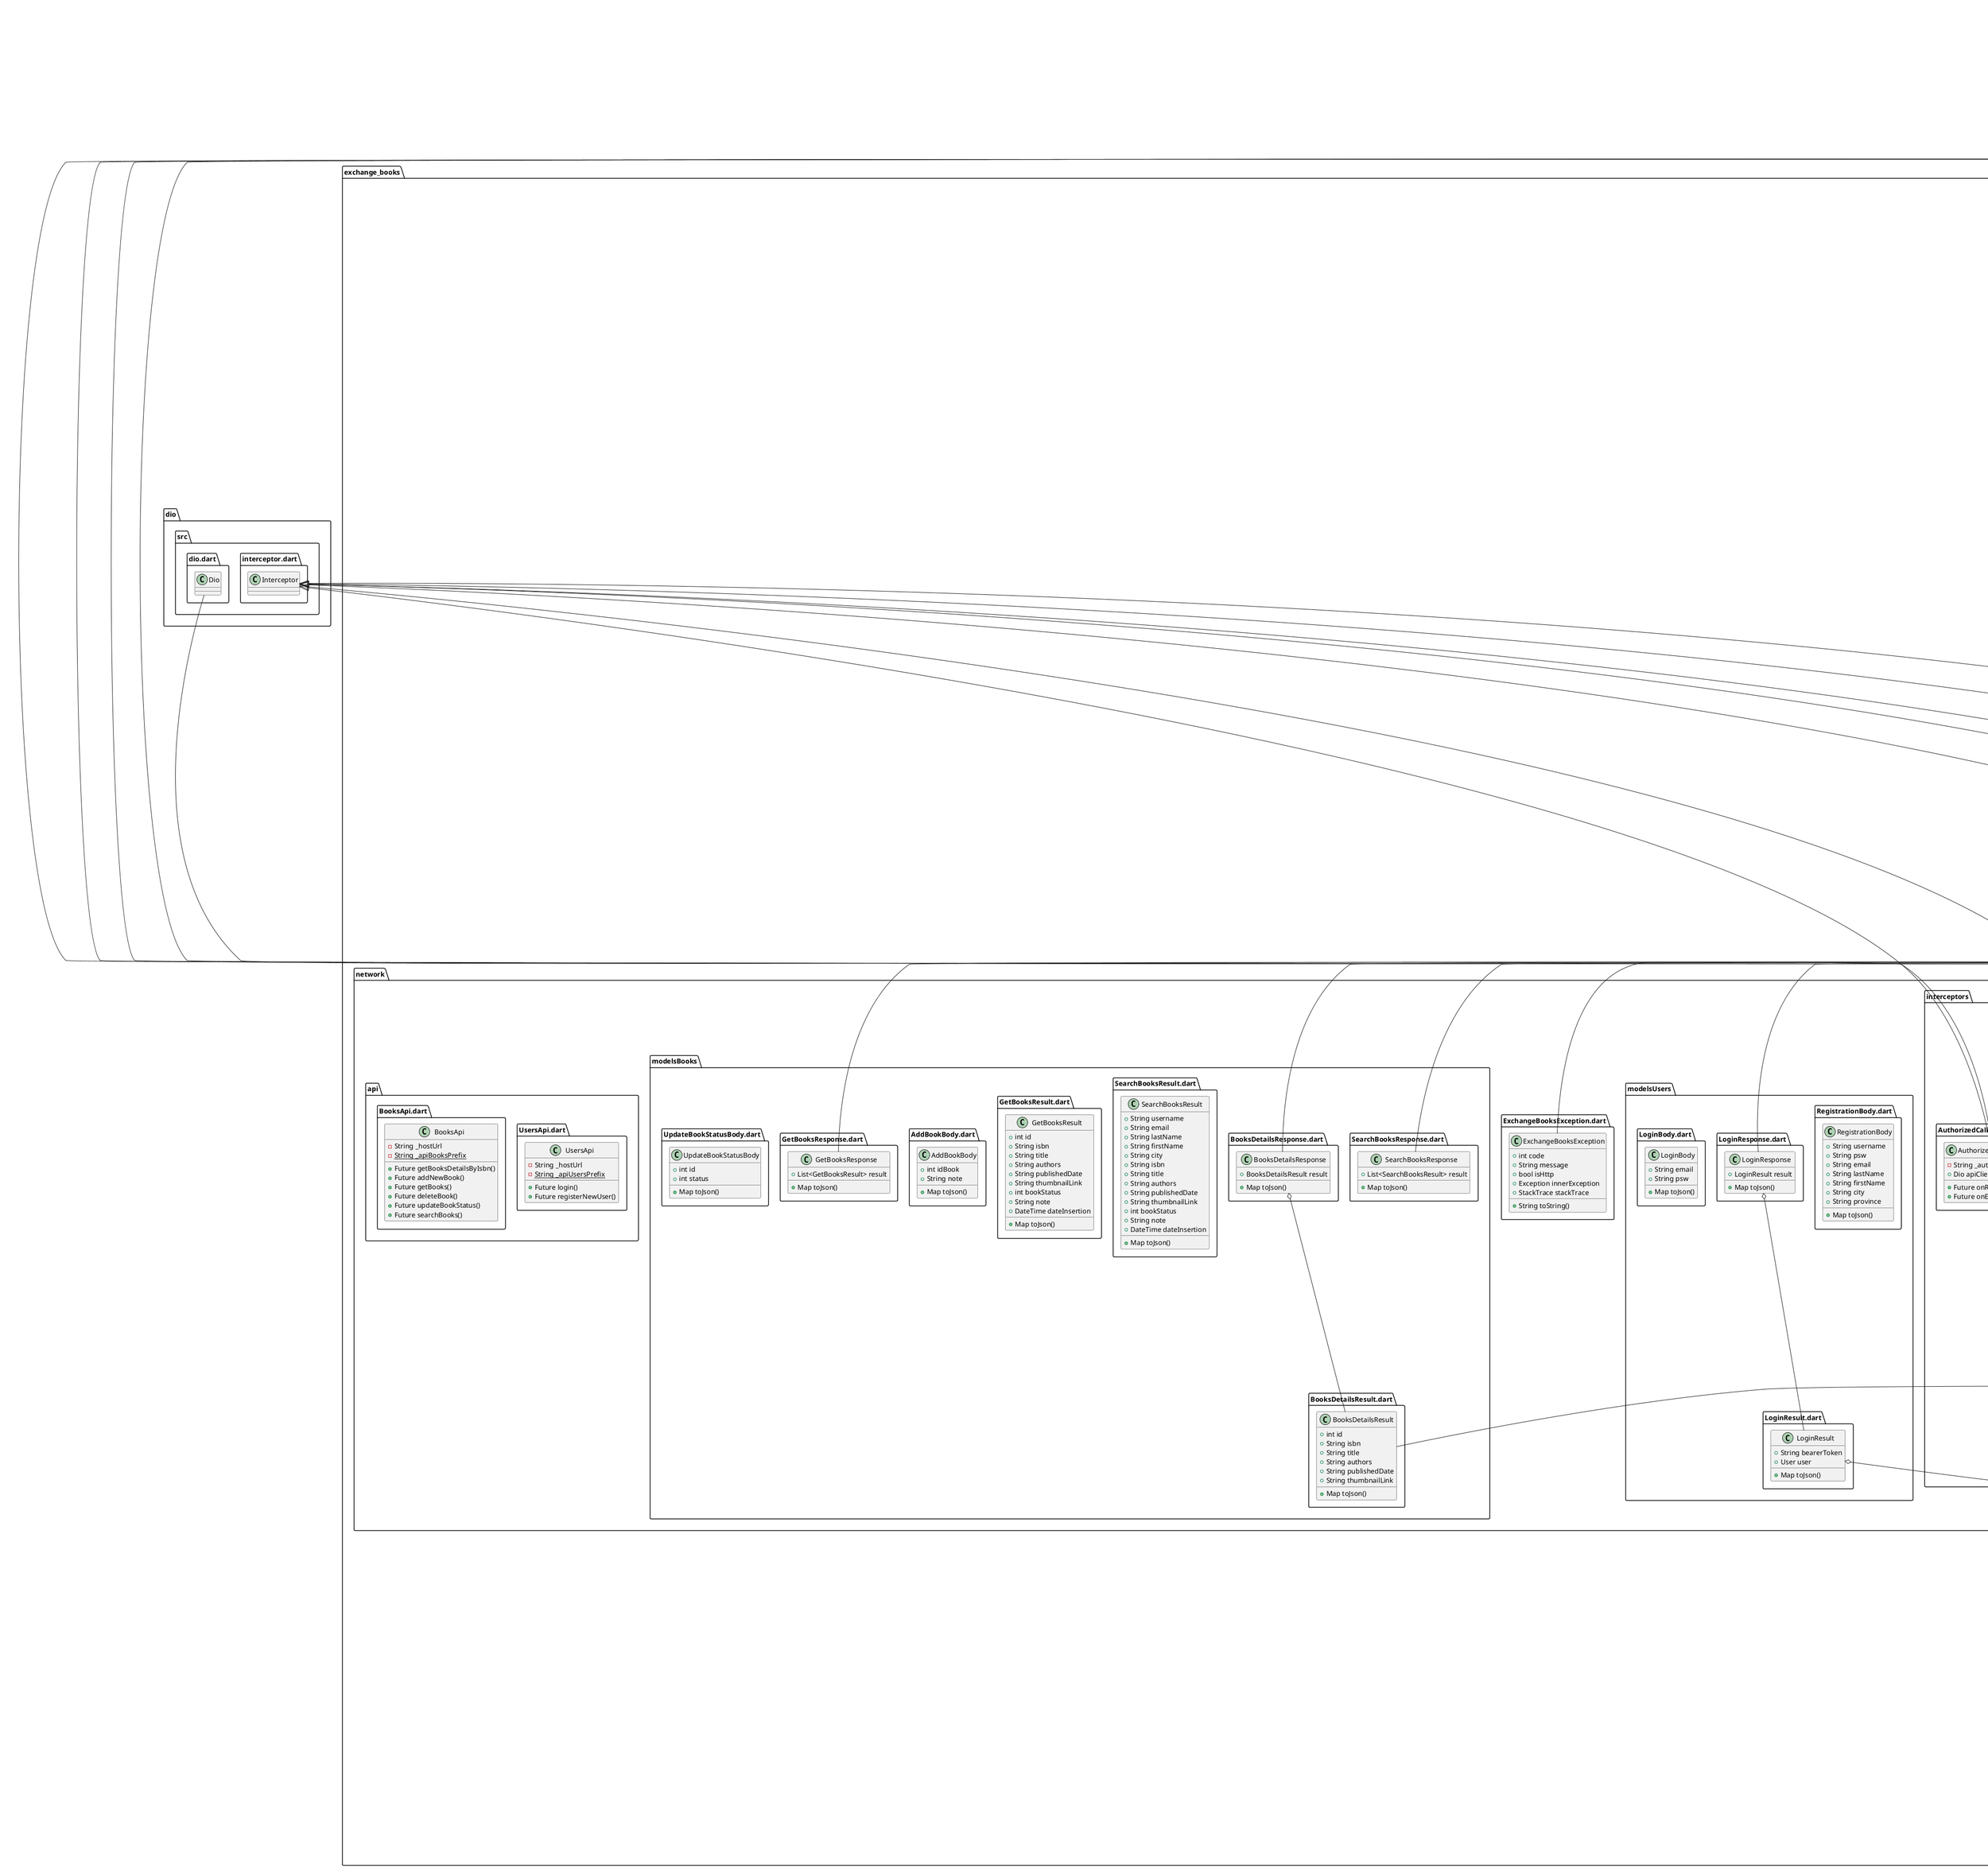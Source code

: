 @startuml
set namespaceSeparator ::

class "exchange_books::data_managers::DataManagerUser.dart::DataManagerUser" {
  +Future login()
  +Future registerNewUser()
  +Future getCurrentUser()
  +Future saveCurrentUser()
  +Future getSavedEmail()
  +Future saveEmail()
  +Future getSavedPassword()
  +Future savePassword()
  +Future getBearerToken()
  +Future saveBearerToken()
  +Future logout()
}

class "exchange_books::data_managers::DataManagerError.dart::DataManagerError" {
  +String errorType
  +String message
  +int status
  +bool isHttp
  {static} +String ERR_CACHE
  {static} +String ERR_CACHE_WRITE
  {static} +String ERR_CACHE_DELETE
}

class "exchange_books::data_managers::DataManagerResponse.dart::DataManagerResponse<T>" {
  +T response
  +DataManagerError error
  +bool hasError()
  +bool hasHttpError()
}

"exchange_books::data_managers::DataManagerResponse.dart::DataManagerResponse<T>" o-- "exchange_books::data_managers::DataManagerError.dart::DataManagerError"

class "exchange_books::data_managers::DataManager.dart::DataManager" {
  -DataManagerUser _managerUser
  -DataManagerBook _managerBook
  +DataManagerUser managerUser
  +DataManagerBook managerBook
}

"exchange_books::data_managers::DataManager.dart::DataManager" o-- "exchange_books::data_managers::DataManagerUser.dart::DataManagerUser"
"exchange_books::data_managers::DataManager.dart::DataManager" o-- "exchange_books::data_managers::DataManagerBook.dart::DataManagerBook"

class "exchange_books::data_managers::DataManagerBook.dart::DataManagerBook" {
  +Future getBooksDetailsByIsbn()
  +Future addNewBook()
  +Future getBooks()
  +Future deleteBook()
  +Future updateBookStatus()
  +Future searchBooks()
}

class "exchange_books::network::interceptors::AddBodyInterceptor.dart::AddBodyInterceptor" {
  -dynamic _body
  +Future onRequest()
}

"dio::src::interceptor.dart::Interceptor" <|-- "exchange_books::network::interceptors::AddBodyInterceptor.dart::AddBodyInterceptor"

class "exchange_books::network::interceptors::UnauthorizedCallsInterceptor.dart::UnauthorizedCallsInterceptor" {
  -String _clientId
  -String _clientSecret
  +Future onRequest()
  +String buildBasicAuth()
}

"dio::src::interceptor.dart::Interceptor" <|-- "exchange_books::network::interceptors::UnauthorizedCallsInterceptor.dart::UnauthorizedCallsInterceptor"

class "exchange_books::network::interceptors::AddQueryParamsInterceptor.dart::AddQueryParamsInterceptor" {
  -Map<String, dynamic> _myParams
  +Future onRequest()
}

"dio::src::interceptor.dart::Interceptor" <|-- "exchange_books::network::interceptors::AddQueryParamsInterceptor.dart::AddQueryParamsInterceptor"

class "exchange_books::network::interceptors::BaseOptionsInterceptor.dart::BaseOptionsInterceptor" {
  -String _baseUrl
  +Future onRequest()
}

"dio::src::interceptor.dart::Interceptor" <|-- "exchange_books::network::interceptors::BaseOptionsInterceptor.dart::BaseOptionsInterceptor"

class "exchange_books::network::interceptors::LoggerInterceptor.dart::LoggerInterceptor" {
  +bool request
  +bool requestHeader
  +bool requestBody
  +bool responseBody
  +bool responseHeader
  +bool error
  {static} +int initialTab
  {static} +String tabStep
  +bool compact
  +int maxWidth
  +void Function(Object) logPrint
  +Future onRequest()
  +Future onError()
  +Future onResponse()
  -void _printBoxed()
  -void _printResponse()
  -void _printResponseHeader()
  -void _printRequestHeader()
  -void _printLine()
  -void _printKV()
  -void _printBlock()
  -String _indent()
  -void _printPrettyMap()
  -void _printList()
  -bool _canFlattenMap()
  -bool _canFlattenList()
  -void _printMapAsTable()
  {static} +void debug()
}

"exchange_books::network::interceptors::LoggerInterceptor.dart::LoggerInterceptor" o-- "exchange_books::network::interceptors::LoggerInterceptor.dart::void Function(Object)"
"dio::src::interceptor.dart::Interceptor" <|-- "exchange_books::network::interceptors::LoggerInterceptor.dart::LoggerInterceptor"

class "exchange_books::network::interceptors::InterceptorFactory.dart::InterceptorFactory" {
  {static} +Interceptor createLoggerInterceptor()
  {static} +Interceptor createAuthorizedCallsInterceptor()
  {static} +Interceptor createUnautorizedCallsInterceptor()
  {static} +Interceptor createAddHeadersInterceptors()
  {static} +Interceptor createAddBodyInterceptors()
  {static} +Interceptor createAddQueryParamsInterceptors()
}

class "exchange_books::network::interceptors::InterceptorSetter.dart::InterceptorSetter" {
  {static} +void setInterceptors()
}

class "exchange_books::network::interceptors::AddHeadersInterceptor.dart::AddHeadersInterceptor" {
  -Map<String, dynamic> _myHeaders
  +Future onRequest()
}

"dio::src::interceptor.dart::Interceptor" <|-- "exchange_books::network::interceptors::AddHeadersInterceptor.dart::AddHeadersInterceptor"

class "exchange_books::network::interceptors::AuthorizedCallsInterceptor.dart::AuthorizedCallsInterceptor" {
  -String _authorization
  +Dio apiClient
  +Future onRequest()
  +Future onError()
}

"exchange_books::network::interceptors::AuthorizedCallsInterceptor.dart::AuthorizedCallsInterceptor" o-- "dio::src::dio.dart::Dio"
"dio::src::interceptor.dart::Interceptor" <|-- "exchange_books::network::interceptors::AuthorizedCallsInterceptor.dart::AuthorizedCallsInterceptor"

class "exchange_books::network::modelsUsers::RegistrationBody.dart::RegistrationBody" {
  +String username
  +String psw
  +String email
  +String lastName
  +String firstName
  +String city
  +String province
  +Map toJson()
}

class "exchange_books::network::modelsUsers::LoginResponse.dart::LoginResponse" {
  +LoginResult result
  +Map toJson()
}

"exchange_books::network::modelsUsers::LoginResponse.dart::LoginResponse" o-- "exchange_books::network::modelsUsers::LoginResult.dart::LoginResult"
"exchange_books::base::BaseResponse.dart::BaseResponse" <|-- "exchange_books::network::modelsUsers::LoginResponse.dart::LoginResponse"

class "exchange_books::network::modelsUsers::LoginBody.dart::LoginBody" {
  +String email
  +String psw
  +Map toJson()
}

class "exchange_books::network::modelsUsers::LoginResult.dart::LoginResult" {
  +String bearerToken
  +User user
  +Map toJson()
}

"exchange_books::network::modelsUsers::LoginResult.dart::LoginResult" o-- "exchange_books::models::User.dart::User"

class "exchange_books::network::ExchangeBooksException.dart::ExchangeBooksException" {
  +int code
  +String message
  +bool isHttp
  +Exception innerException
  +StackTrace stackTrace
  +String toString()
}

"dart::core::Exception" <|-- "exchange_books::network::ExchangeBooksException.dart::ExchangeBooksException"

class "exchange_books::network::modelsBooks::SearchBooksResponse.dart::SearchBooksResponse" {
  +List<SearchBooksResult> result
  +Map toJson()
}

"exchange_books::base::BaseResponse.dart::BaseResponse" <|-- "exchange_books::network::modelsBooks::SearchBooksResponse.dart::SearchBooksResponse"

class "exchange_books::network::modelsBooks::BooksDetailsResponse.dart::BooksDetailsResponse" {
  +BooksDetailsResult result
  +Map toJson()
}

"exchange_books::network::modelsBooks::BooksDetailsResponse.dart::BooksDetailsResponse" o-- "exchange_books::network::modelsBooks::BooksDetailsResult.dart::BooksDetailsResult"
"exchange_books::base::BaseResponse.dart::BaseResponse" <|-- "exchange_books::network::modelsBooks::BooksDetailsResponse.dart::BooksDetailsResponse"

class "exchange_books::network::modelsBooks::SearchBooksResult.dart::SearchBooksResult" {
  +String username
  +String email
  +String lastName
  +String firstName
  +String city
  +String isbn
  +String title
  +String authors
  +String publishedDate
  +String thumbnailLink
  +int bookStatus
  +String note
  +DateTime dateInsertion
  +Map toJson()
}

class "exchange_books::network::modelsBooks::BooksDetailsResult.dart::BooksDetailsResult" {
  +int id
  +String isbn
  +String title
  +String authors
  +String publishedDate
  +String thumbnailLink
  +Map toJson()
}

class "exchange_books::network::modelsBooks::GetBooksResult.dart::GetBooksResult" {
  +int id
  +String isbn
  +String title
  +String authors
  +String publishedDate
  +String thumbnailLink
  +int bookStatus
  +String note
  +DateTime dateInsertion
  +Map toJson()
}

class "exchange_books::network::modelsBooks::AddBookBody.dart::AddBookBody" {
  +int idBook
  +String note
  +Map toJson()
}

class "exchange_books::network::modelsBooks::GetBooksResponse.dart::GetBooksResponse" {
  +List<GetBooksResult> result
  +Map toJson()
}

"exchange_books::base::BaseResponse.dart::BaseResponse" <|-- "exchange_books::network::modelsBooks::GetBooksResponse.dart::GetBooksResponse"

class "exchange_books::network::modelsBooks::UpdateBookStatusBody.dart::UpdateBookStatusBody" {
  +int id
  +int status
  +Map toJson()
}

class "exchange_books::network::api::UsersApi.dart::UsersApi" {
  -String _hostUrl
  {static} -String _apiUsersPrefix
  +Future login()
  +Future registerNewUser()
}

class "exchange_books::network::api::BooksApi.dart::BooksApi" {
  -String _hostUrl
  {static} -String _apiBooksPrefix
  +Future getBooksDetailsByIsbn()
  +Future addNewBook()
  +Future getBooks()
  +Future deleteBook()
  +Future updateBookStatus()
  +Future searchBooks()
}

class "exchange_books::values::AppStyles.dart::AppStyles" {
  {static} +TextStyle greyTextStyle
  {static} +TextStyle blackTextStyle
  {static} +TextStyle errorTextStyle
}

"exchange_books::values::AppStyles.dart::AppStyles" o-- "flutter::src::painting::text_style.dart::TextStyle"

class "exchange_books::values::HttpConstants.dart::HttpConstants" {
  {static} +String headerUserAgent
  {static} +String headerUserAgentValue
  {static} +String headerAccept
  {static} +String headerAcceptValue
  {static} +String authorizationHeader
  {static} +String basic
  {static} +String bearer
  {static} +int defaultExceptionErrorCode
}

class "exchange_books::values::StorageKeys.dart::StorageKeys" {
  {static} +String EMAIL
  {static} +String PASSWORD
  {static} +String BEARER_TOKEN
  {static} +String USER
}

class "exchange_books::values::AppValidators.dart::AppValidators" {
  {static} +RegExp emailValidator
  {static} +RegExp pswValidator
  {static} +RegExp isbnValidator
}

class "exchange_books::values::AppColors.dart::AppColors" {
  {static} +Color appBlue
  {static} +Color primaryText
}

"exchange_books::values::AppColors.dart::AppColors" o-- "dart::ui::Color"

class "exchange_books::values::Strings.dart::Strings" {
  {static} +String ok
  {static} +String noConnectivityTitle
  {static} +String noConnectivityMessage
  {static} +String genericHttpErrorTitle
  {static} +String genericHttpErrorMessage
  {static} +String initialsSPC
  {static} +String email
  {static} +String password
  {static} +String login
  {static} +String rememberMe
  {static} +String singIn
  {static} +String register
  {static} +String registrationTitle
  {static} +String invalidCredentials
  {static} +String insertCorrectCredentials
  {static} +String insertValidEmail
  {static} +String error
  {static} +String genericErrorMessage
  {static} +String firstName
  {static} +String lastName
  {static} +String repeatPassword
  {static} +String errorRepeatPassword
  {static} +String suggestionPassword
  {static} +String insertValidPassword
  {static} +String username
  {static} +String usernameError
  {static} +String city
  {static} +String province
  {static} +String registrationCompleted
  {static} +String operationCompleted
  {static} +String search
  {static} +String noResults
  {static} +String available
  {static} +String inTalks
  {static} +String notAvaliable
  {static} +String booksInNearby
  {static} +String createdBy
  {static} +String isbn
  {static} +String authors
  {static} +String publishedYear
  {static} +String notes
  {static} +String yourNotes
  {static} +String status
  {static} +String owner
  {static} +String nameAndSurname
  {static} +String whereLives
  {static} +String whereYouLive
  {static} +String whenInserted
  {static} +String atTime
  {static} +String contact
  {static} +String searchYourCity
  {static} +String addNewBook
  {static} +String suggestionIsbn
  {static} +String errorIsbnText
  {static} +String errorHttpIsbnText
  {static} +String errorNotesText
  {static} +String back
  {static} +String infoAboutBook
  {static} +String title
  {static} +String insertNotes
  {static} +String add
  {static} +String logout
  {static} +String hi
  {static} +String yourData
  {static} +String yourBooks
  {static} +String noBooksYet
  {static} +String inserted
  {static} +String whenYouInserted
  {static} +String editStatus
  {static} +String deleteInsertion
  {static} +String selectNewStatus
  {static} +String doYouReallyWantToDelete
  {static} +String no
  {static} +String yes
}

class "exchange_books::models::User.dart::User" {
  +String username
  +String email
  +String lastName
  +String firstName
  +String city
  +String province
  +Map toJson()
}

class "exchange_books::models::AppAlertModel.dart::AlertType" {
  +int index
  {static} +List<AlertType> values
  {static} +AlertType error
  {static} +AlertType info
}

"exchange_books::models::AppAlertModel.dart::AlertType" o-- "exchange_books::models::AppAlertModel.dart::AlertType"

class "exchange_books::models::AppAlertModel.dart::AppAlertModel" {
  +dynamic title
  +dynamic message
  +AlertType type
  +void Function() onClose
}

"exchange_books::models::AppAlertModel.dart::AppAlertModel" o-- "exchange_books::models::AppAlertModel.dart::AlertType"
"exchange_books::models::AppAlertModel.dart::AppAlertModel" o-- "dart::ui::void Function()"

class "exchange_books::models::DetailsBookScreenModel.dart::DetailsBookScreenModel" {
  +bool isOwned
  +String imageLink
  +String title
  +String authors
  +String publishedDate
  +String city
  +int bookStatus
  +String isbn
  +String note
  +DateTime dateInsertion
  +String username
  +String email
  +String lastName
  +String firstName
  +int id
}

class "exchange_books::ExchangeBooksApp.dart::ExchangeBooksApp" {
  +Widget build()
}

"flutter::src::widgets::framework.dart::StatelessWidget" <|-- "exchange_books::ExchangeBooksApp.dart::ExchangeBooksApp"

class "exchange_books::pages::home::HomeScreen.dart::HomeScreen" {
  +_HomeScreenState createState()
}

"flutter::src::widgets::framework.dart::StatefulWidget" <|-- "exchange_books::pages::home::HomeScreen.dart::HomeScreen"

class "exchange_books::pages::home::HomeScreen.dart::_HomeScreenState" {
  +HomeViewModel viewModel
  +void initState()
  +Widget build()
  -Widget _buildBooksList()
}

"exchange_books::pages::home::HomeScreen.dart::_HomeScreenState" o-- "exchange_books::pages::home::HomeViewModel.dart::HomeViewModel"
"flutter::src::widgets::framework.dart::State<T>" <|-- "exchange_books::pages::home::HomeScreen.dart::_HomeScreenState"
"flutter::src::widgets::binding.dart::WidgetsBindingObserver" <|-- "exchange_books::pages::home::HomeScreen.dart::_HomeScreenState"

class "exchange_books::pages::home::HomeViewModel.dart::HomeViewModel" {
  +dynamic name
  +dynamic province
  +dynamic filter
  +List<SearchBooksResult> books
  +List<SearchBooksResult> filteredBooks
  +dynamic version
  +TextEditingController searchController
  +Future init()
  +void onChangeFilter()
  -void _filterBooks()
  +Future getVersion()
  +void onClickBook()
  +void onPressAdd()
  +void onPressUser()
}

"exchange_books::pages::home::HomeViewModel.dart::HomeViewModel" o-- "flutter::src::widgets::editable_text.dart::TextEditingController"
"exchange_books::base::BaseViewModel.dart::BaseViewModel" <|-- "exchange_books::pages::home::HomeViewModel.dart::HomeViewModel"

class "exchange_books::pages::registration::RegistrationScreen.dart::RegistrationScreen" {
  +_RegistrationScreenState createState()
}

"flutter::src::widgets::framework.dart::StatefulWidget" <|-- "exchange_books::pages::registration::RegistrationScreen.dart::RegistrationScreen"

class "exchange_books::pages::registration::RegistrationScreen.dart::_RegistrationScreenState" {
  +RegistrationViewModel viewModel
  -FocusScopeNode _node
  -GlobalKey<FormState> _registrationKey
  +void initState()
  +void dispose()
  +Widget build()
}

"exchange_books::pages::registration::RegistrationScreen.dart::_RegistrationScreenState" o-- "exchange_books::pages::registration::RegistrationViewModel.dart::RegistrationViewModel"
"exchange_books::pages::registration::RegistrationScreen.dart::_RegistrationScreenState" o-- "flutter::src::widgets::focus_manager.dart::FocusScopeNode"
"exchange_books::pages::registration::RegistrationScreen.dart::_RegistrationScreenState" o-- "flutter::src::widgets::framework.dart::GlobalKey<FormState>"
"flutter::src::widgets::framework.dart::State<T>" <|-- "exchange_books::pages::registration::RegistrationScreen.dart::_RegistrationScreenState"
"flutter::src::widgets::binding.dart::WidgetsBindingObserver" <|-- "exchange_books::pages::registration::RegistrationScreen.dart::_RegistrationScreenState"

class "exchange_books::pages::registration::RegistrationViewModel.dart::RegistrationViewModel" {
  +dynamic username
  +dynamic email
  +dynamic psw
  +dynamic repeatPsw
  +dynamic lastName
  +dynamic firstName
  +dynamic city
  +dynamic province
  +bool obscurePassword
  +bool obscureRepeatPassword
  +bool autovalidate
  +TextEditingController firstNameController
  +TextEditingController lastNameController
  +TextEditingController usernameController
  +TextEditingController emailController
  +TextEditingController pswController
  +TextEditingController repeatPswController
  +TextEditingController capController
  +TextEditingController cityController
  +TextEditingController provinceController
  +bool enableRegisterButton
  +void init()
  +void onChangeFirstName()
  +void onChangeLastName()
  +void onChangeUsername()
  +void onChangeEmail()
  +void onChangePsw()
  +void onChangeRepeatPsw()
  +void toggleObscurePassword()
  +void toggleObscureRepeatPassword()
  +dynamic validateEmail()
  +dynamic validatePsw()
  +dynamic validateRepeatPsw()
  +dynamic validateUsername()
  +void onClickRegister()
  +dynamic showPlaces()
}

"exchange_books::pages::registration::RegistrationViewModel.dart::RegistrationViewModel" o-- "flutter::src::widgets::editable_text.dart::TextEditingController"
"exchange_books::base::BaseViewModel.dart::BaseViewModel" <|-- "exchange_books::pages::registration::RegistrationViewModel.dart::RegistrationViewModel"

class "exchange_books::pages::splash::SplashViewModel.dart::SplashViewModel" {
  +void init()
}

"exchange_books::base::BaseViewModel.dart::BaseViewModel" <|-- "exchange_books::pages::splash::SplashViewModel.dart::SplashViewModel"

class "exchange_books::pages::splash::SplashScreen.dart::SplashScreen" {
  +_SplashScreenState createState()
}

"flutter::src::widgets::framework.dart::StatefulWidget" <|-- "exchange_books::pages::splash::SplashScreen.dart::SplashScreen"

class "exchange_books::pages::splash::SplashScreen.dart::_SplashScreenState" {
  +SplashViewModel viewModel
  +void initState()
  +Widget build()
}

"exchange_books::pages::splash::SplashScreen.dart::_SplashScreenState" o-- "exchange_books::pages::splash::SplashViewModel.dart::SplashViewModel"
"flutter::src::widgets::framework.dart::State<T>" <|-- "exchange_books::pages::splash::SplashScreen.dart::_SplashScreenState"
"flutter::src::widgets::binding.dart::WidgetsBindingObserver" <|-- "exchange_books::pages::splash::SplashScreen.dart::_SplashScreenState"

class "exchange_books::pages::user::UserScreen.dart::UserScreen" {
  +_UserScreenState createState()
}

"flutter::src::widgets::framework.dart::StatefulWidget" <|-- "exchange_books::pages::user::UserScreen.dart::UserScreen"

class "exchange_books::pages::user::UserScreen.dart::_UserScreenState" {
  +UserViewModel viewModel
  +void initState()
  +Widget build()
  -Widget _getWelcomeText()
  -Widget _getDataCard()
  -Widget _getMyBooksTitle()
  -Widget _buildBooksList()
}

"exchange_books::pages::user::UserScreen.dart::_UserScreenState" o-- "exchange_books::pages::user::UserViewModel.dart::UserViewModel"
"flutter::src::widgets::framework.dart::State<T>" <|-- "exchange_books::pages::user::UserScreen.dart::_UserScreenState"
"flutter::src::widgets::binding.dart::WidgetsBindingObserver" <|-- "exchange_books::pages::user::UserScreen.dart::_UserScreenState"

class "exchange_books::pages::user::UserViewModel.dart::UserViewModel" {
  +User user
  +List<GetBooksResult> myBooks
  +Future init()
  +void onPressLogout()
  +void onClickBook()
}

"exchange_books::pages::user::UserViewModel.dart::UserViewModel" o-- "exchange_books::models::User.dart::User"
"exchange_books::base::BaseViewModel.dart::BaseViewModel" <|-- "exchange_books::pages::user::UserViewModel.dart::UserViewModel"

class "exchange_books::pages::details_book::DetailsBookViewModel.dart::DetailsBookViewModel" {
  +DetailsBookScreenModel model
  +List<Widget> bookStatuses
  +void init()
  +void onEditClicked()
  +void onDeleteClicked()
  +void contactUser()
  -Widget _createWidgetByStatusId()
  +void setBookStatus()
  +void deleteBook()
}

"exchange_books::pages::details_book::DetailsBookViewModel.dart::DetailsBookViewModel" o-- "exchange_books::models::DetailsBookScreenModel.dart::DetailsBookScreenModel"
"exchange_books::base::BaseViewModel.dart::BaseViewModel" <|-- "exchange_books::pages::details_book::DetailsBookViewModel.dart::DetailsBookViewModel"

class "exchange_books::pages::details_book::DetailsBookScreen.dart::DetailsBookScreen" {
  +_DetailsBookScreenState createState()
}

"flutter::src::widgets::framework.dart::StatefulWidget" <|-- "exchange_books::pages::details_book::DetailsBookScreen.dart::DetailsBookScreen"

class "exchange_books::pages::details_book::DetailsBookScreen.dart::_DetailsBookScreenState" {
  +DetailsBookViewModel viewModel
  +void initState()
  +Widget build()
  -Widget _createAvaliabilityIndicator()
}

"exchange_books::pages::details_book::DetailsBookScreen.dart::_DetailsBookScreenState" o-- "exchange_books::pages::details_book::DetailsBookViewModel.dart::DetailsBookViewModel"
"flutter::src::widgets::framework.dart::State<T>" <|-- "exchange_books::pages::details_book::DetailsBookScreen.dart::_DetailsBookScreenState"
"flutter::src::widgets::binding.dart::WidgetsBindingObserver" <|-- "exchange_books::pages::details_book::DetailsBookScreen.dart::_DetailsBookScreenState"

class "exchange_books::pages::login::LoginViewModel.dart::LoginViewModel" {
  +dynamic email
  +dynamic psw
  +bool rememberMe
  +bool obscurePassword
  +bool autovalidate
  +TextEditingController pswController
  +TextEditingController emailController
  +bool enableLogin
  +void init()
  +void onClickSignIn()
  +void onChangeEmail()
  +void onChangePassword()
  +void onChangeRememberMe()
  +dynamic validateEmail()
  +void toggleObscurePassword()
  +void goToRegister()
}

"exchange_books::pages::login::LoginViewModel.dart::LoginViewModel" o-- "flutter::src::widgets::editable_text.dart::TextEditingController"
"exchange_books::base::BaseViewModel.dart::BaseViewModel" <|-- "exchange_books::pages::login::LoginViewModel.dart::LoginViewModel"

class "exchange_books::pages::login::LoginScreen.dart::LoginScreen" {
  +_LoginScreenState createState()
}

"flutter::src::widgets::framework.dart::StatefulWidget" <|-- "exchange_books::pages::login::LoginScreen.dart::LoginScreen"

class "exchange_books::pages::login::LoginScreen.dart::_LoginScreenState" {
  +LoginViewModel viewModel
  -FocusScopeNode _node
  -GlobalKey<FormState> _loginKey
  +void initState()
  +void dispose()
  +Widget build()
}

"exchange_books::pages::login::LoginScreen.dart::_LoginScreenState" o-- "exchange_books::pages::login::LoginViewModel.dart::LoginViewModel"
"exchange_books::pages::login::LoginScreen.dart::_LoginScreenState" o-- "flutter::src::widgets::focus_manager.dart::FocusScopeNode"
"exchange_books::pages::login::LoginScreen.dart::_LoginScreenState" o-- "flutter::src::widgets::framework.dart::GlobalKey<FormState>"
"flutter::src::widgets::framework.dart::State<T>" <|-- "exchange_books::pages::login::LoginScreen.dart::_LoginScreenState"
"flutter::src::widgets::binding.dart::WidgetsBindingObserver" <|-- "exchange_books::pages::login::LoginScreen.dart::_LoginScreenState"

class "exchange_books::pages::add_book::AddBookScreen.dart::AddBookScreen" {
  +_AddBookScreenState createState()
}

"flutter::src::widgets::framework.dart::StatefulWidget" <|-- "exchange_books::pages::add_book::AddBookScreen.dart::AddBookScreen"

class "exchange_books::pages::add_book::AddBookScreen.dart::_AddBookScreenState" {
  +AddBookViewModel viewModel
  +void initState()
  +Widget build()
  -Widget _getImage()
  -Widget _createInfo()
}

"exchange_books::pages::add_book::AddBookScreen.dart::_AddBookScreenState" o-- "exchange_books::pages::add_book::AddBookViewModel.dart::AddBookViewModel"
"flutter::src::widgets::framework.dart::State<T>" <|-- "exchange_books::pages::add_book::AddBookScreen.dart::_AddBookScreenState"
"flutter::src::widgets::binding.dart::WidgetsBindingObserver" <|-- "exchange_books::pages::add_book::AddBookScreen.dart::_AddBookScreenState"

class "exchange_books::pages::add_book::AddBookViewModel.dart::AddBookViewModel" {
  {static} +dynamic NULL_FROM_SCAN
  +TextEditingController isbnController
  +TextEditingController notesController
  +dynamic isbn
  +bool errorIsbn
  +bool errorHttpIsbn
  +BooksDetailsResult bookFound
  +dynamic notes
  +void init()
  +void onChangeIsbn()
  +void onChangeNotes()
  +void checkIsbnLength()
  +bool isValidNote()
  +void onClickAdd()
  +void onClickScan()
  +void getInfoBook()
}

"exchange_books::pages::add_book::AddBookViewModel.dart::AddBookViewModel" o-- "flutter::src::widgets::editable_text.dart::TextEditingController"
"exchange_books::pages::add_book::AddBookViewModel.dart::AddBookViewModel" o-- "exchange_books::network::modelsBooks::BooksDetailsResult.dart::BooksDetailsResult"
"exchange_books::base::BaseViewModel.dart::BaseViewModel" <|-- "exchange_books::pages::add_book::AddBookViewModel.dart::AddBookViewModel"

class "exchange_books::routes::Routes.dart::Routes" {
  {static} +Sailor sailor
  {static} +String home
  {static} +String login
  {static} +String registration
  {static} +String detailsBook
  {static} +String addBook
  {static} +String user
  {static} +void createRoutes()
}

"exchange_books::routes::Routes.dart::Routes" o-- "sailor::src::sailor.dart::Sailor"

class "exchange_books::helpers::ApiHelper.dart::ApiHelper" {
  {static} +bool isSuccessfulResponse()
}

class "exchange_books::helpers::ImageHelper.dart::ImageHelper" {
  {static} +Widget getPng()
  {static} +Widget getSvg()
  {static} +Widget getNetworkImage()
}

class "exchange_books::helpers::DateHelper.dart::DateHelper" {
  {static} +String getPublishedYear()
  {static} +String getInsertionDateFormatted()
}

class "exchange_books::base::BaseViewModel.dart::BaseViewModel" {
  +bool progress
  +AppAlertModel alert
  +dynamic showProgress()
  +dynamic dismissProgress()
  +dynamic showAlert()
  +dynamic hideAlert()
}

"exchange_books::base::BaseViewModel.dart::BaseViewModel" o-- "exchange_books::models::AppAlertModel.dart::AppAlertModel"
"flutter::src::foundation::change_notifier.dart::ChangeNotifier" <|-- "exchange_books::base::BaseViewModel.dart::BaseViewModel"

class "exchange_books::base::BaseWidget.dart::BaseWidget" {
  +Widget body
  +Widget header
  +double headerHeight
  +bool progress
  +AppAlertModel alert
  +SystemUiOverlayStyle statusBarColor
  +Color color
  +bool safeAreaTop
  +bool safeAreaBottom
  +Widget floatingActionButton
  +_BaseWidgetState createState()
}

"exchange_books::base::BaseWidget.dart::BaseWidget" o-- "flutter::src::widgets::framework.dart::Widget"
"exchange_books::base::BaseWidget.dart::BaseWidget" o-- "exchange_books::models::AppAlertModel.dart::AppAlertModel"
"exchange_books::base::BaseWidget.dart::BaseWidget" o-- "flutter::src::services::system_chrome.dart::SystemUiOverlayStyle"
"exchange_books::base::BaseWidget.dart::BaseWidget" o-- "dart::ui::Color"
"flutter::src::widgets::framework.dart::StatefulWidget" <|-- "exchange_books::base::BaseWidget.dart::BaseWidget"

class "exchange_books::base::BaseWidget.dart::_BaseWidgetState" {
  +void initState()
  +Widget build()
  -Widget _buildAlert()
  -Widget _buildLoader()
}

"flutter::src::widgets::framework.dart::State<T>" <|-- "exchange_books::base::BaseWidget.dart::_BaseWidgetState"
"flutter::src::widgets::binding.dart::WidgetsBindingObserver" <|-- "exchange_books::base::BaseWidget.dart::_BaseWidgetState"

class "exchange_books::base::BaseResponse.dart::BaseResponse" {
  +int code
  +String message
  +Map toJson()
}

class "exchange_books::widgets::list_items::BookListItem.dart::BookListItemModel" {
  +dynamic imageLink
  +dynamic bookName
  +dynamic authors
  +dynamic publishedDate
  +dynamic city
  +int bookStatus
  +dynamic isbn
}

class "exchange_books::widgets::list_items::BookListItem.dart::BookListItem" {
  -BookListItemModel _model
  -void Function() _onClick
  +Widget build()
  -Widget _createAvaliabilityIndicator()
}

"exchange_books::widgets::list_items::BookListItem.dart::BookListItem" o-- "exchange_books::widgets::list_items::BookListItem.dart::BookListItemModel"
"exchange_books::widgets::list_items::BookListItem.dart::BookListItem" o-- "dart::ui::void Function()"
"flutter::src::widgets::framework.dart::StatelessWidget" <|-- "exchange_books::widgets::list_items::BookListItem.dart::BookListItem"

class "exchange_books::widgets::list_items::MyBookListItem.dart::MyBookListItemModel" {
  +dynamic imageLink
  +dynamic bookName
  +int bookStatus
  +dynamic isbn
  +DateTime insertionDate
}

class "exchange_books::widgets::list_items::MyBookListItem.dart::MyBookListItem" {
  -MyBookListItemModel _model
  -void Function() _onClick
  +Widget build()
  -Widget _createAvaliabilityIndicator()
}

"exchange_books::widgets::list_items::MyBookListItem.dart::MyBookListItem" o-- "exchange_books::widgets::list_items::MyBookListItem.dart::MyBookListItemModel"
"exchange_books::widgets::list_items::MyBookListItem.dart::MyBookListItem" o-- "dart::ui::void Function()"
"flutter::src::widgets::framework.dart::StatelessWidget" <|-- "exchange_books::widgets::list_items::MyBookListItem.dart::MyBookListItem"

class "exchange_books::widgets::button::AppButton.dart::AppButton" {
  {static} +double smallButtonSize
  +dynamic text
  +void Function() onPressed
  +bool enabled
  +bool small
  +double smallWidth
  +EdgeInsets margin
  +Widget build()
}

"exchange_books::widgets::button::AppButton.dart::AppButton" o-- "dart::ui::void Function()"
"exchange_books::widgets::button::AppButton.dart::AppButton" o-- "flutter::src::painting::edge_insets.dart::EdgeInsets"
"flutter::src::widgets::framework.dart::StatelessWidget" <|-- "exchange_books::widgets::button::AppButton.dart::AppButton"

class "exchange_books::widgets::button::OutlineAppHeaderIconButton.dart::OutlineAppHeaderIconButton" {
  {static} +double smallButtonSize
  +void Function() onPressed
  +dynamic text
  +bool small
  +double smallWidth
  +EdgeInsets margin
  +IconData iconData
  +Widget build()
}

"exchange_books::widgets::button::OutlineAppHeaderIconButton.dart::OutlineAppHeaderIconButton" o-- "dart::ui::void Function()"
"exchange_books::widgets::button::OutlineAppHeaderIconButton.dart::OutlineAppHeaderIconButton" o-- "flutter::src::painting::edge_insets.dart::EdgeInsets"
"exchange_books::widgets::button::OutlineAppHeaderIconButton.dart::OutlineAppHeaderIconButton" o-- "flutter::src::widgets::icon_data.dart::IconData"
"flutter::src::widgets::framework.dart::StatelessWidget" <|-- "exchange_books::widgets::button::OutlineAppHeaderIconButton.dart::OutlineAppHeaderIconButton"

class "exchange_books::widgets::button::OutlineAppButton.dart::OutlineAppButton" {
  {static} +double smallButtonSize
  +void Function() onPressed
  +dynamic text
  +bool small
  +double smallWidth
  +EdgeInsets margin
  +Widget build()
}

"exchange_books::widgets::button::OutlineAppButton.dart::OutlineAppButton" o-- "dart::ui::void Function()"
"exchange_books::widgets::button::OutlineAppButton.dart::OutlineAppButton" o-- "flutter::src::painting::edge_insets.dart::EdgeInsets"
"flutter::src::widgets::framework.dart::StatelessWidget" <|-- "exchange_books::widgets::button::OutlineAppButton.dart::OutlineAppButton"

class "exchange_books::widgets::button::AppIconButton.dart::AppIconButton" {
  {static} +double smallButtonSize
  +dynamic text
  +void Function() onPressed
  +bool enabled
  +bool small
  +double smallWidth
  +EdgeInsets margin
  +IconData icon
  +Widget build()
}

"exchange_books::widgets::button::AppIconButton.dart::AppIconButton" o-- "dart::ui::void Function()"
"exchange_books::widgets::button::AppIconButton.dart::AppIconButton" o-- "flutter::src::painting::edge_insets.dart::EdgeInsets"
"exchange_books::widgets::button::AppIconButton.dart::AppIconButton" o-- "flutter::src::widgets::icon_data.dart::IconData"
"flutter::src::widgets::framework.dart::StatelessWidget" <|-- "exchange_books::widgets::button::AppIconButton.dart::AppIconButton"

class "exchange_books::widgets::AppHeader.dart::AppHeader" {
  +bool isHomePage
  +Widget rightWidget
  +void Function() onLeftIconPressed
  +Widget build()
  -Widget _createRightWidget()
  -Widget _createLeftIcon()
}

"exchange_books::widgets::AppHeader.dart::AppHeader" o-- "flutter::src::widgets::framework.dart::Widget"
"exchange_books::widgets::AppHeader.dart::AppHeader" o-- "dart::ui::void Function()"
"flutter::src::widgets::framework.dart::StatelessWidget" <|-- "exchange_books::widgets::AppHeader.dart::AppHeader"

class "exchange_books::widgets::SafeAreScrollView.dart::SafeAreaScrollView" {
  +Widget child
  +bool shouldSroll
  +Widget build()
}

"exchange_books::widgets::SafeAreScrollView.dart::SafeAreaScrollView" o-- "flutter::src::widgets::framework.dart::Widget"
"flutter::src::widgets::framework.dart::StatelessWidget" <|-- "exchange_books::widgets::SafeAreScrollView.dart::SafeAreaScrollView"

class "exchange_books::widgets::text::BoldText.dart::BoldText" {
  +dynamic text
  +double fontSize
  +Color color
  +TextAlign align
  +int maxLines
  +TextOverflow overflow
  +bool autoResize
  +Widget build()
}

"exchange_books::widgets::text::BoldText.dart::BoldText" o-- "dart::ui::Color"
"exchange_books::widgets::text::BoldText.dart::BoldText" o-- "dart::ui::TextAlign"
"exchange_books::widgets::text::BoldText.dart::BoldText" o-- "flutter::src::rendering::paragraph.dart::TextOverflow"
"flutter::src::widgets::framework.dart::StatelessWidget" <|-- "exchange_books::widgets::text::BoldText.dart::BoldText"

class "exchange_books::widgets::text::RegularText.dart::RegularText" {
  +dynamic text
  +double fontSize
  +Color color
  +TextAlign align
  +int maxLines
  +TextOverflow overflow
  +bool autoResize
  +Widget build()
}

"exchange_books::widgets::text::RegularText.dart::RegularText" o-- "dart::ui::Color"
"exchange_books::widgets::text::RegularText.dart::RegularText" o-- "dart::ui::TextAlign"
"exchange_books::widgets::text::RegularText.dart::RegularText" o-- "flutter::src::rendering::paragraph.dart::TextOverflow"
"flutter::src::widgets::framework.dart::StatelessWidget" <|-- "exchange_books::widgets::text::RegularText.dart::RegularText"

class "exchange_books::AppConfig.dart::AppConfig" {
  +dynamic appName
  +dynamic apiHostUrl
  +dynamic clientId
  +dynamic clientSecret
  +dynamic googleApiKey
  +bool updateShouldNotify()
  {static} +AppConfig of()
}

"flutter::src::widgets::framework.dart::InheritedWidget" <|-- "exchange_books::AppConfig.dart::AppConfig"


@enduml